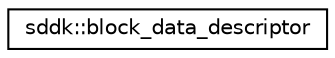 digraph "Graphical Class Hierarchy"
{
 // INTERACTIVE_SVG=YES
  edge [fontname="Helvetica",fontsize="10",labelfontname="Helvetica",labelfontsize="10"];
  node [fontname="Helvetica",fontsize="10",shape=record];
  rankdir="LR";
  Node1 [label="sddk::block_data_descriptor",height=0.2,width=0.4,color="black", fillcolor="white", style="filled",URL="$structsddk_1_1block__data__descriptor.html"];
}
